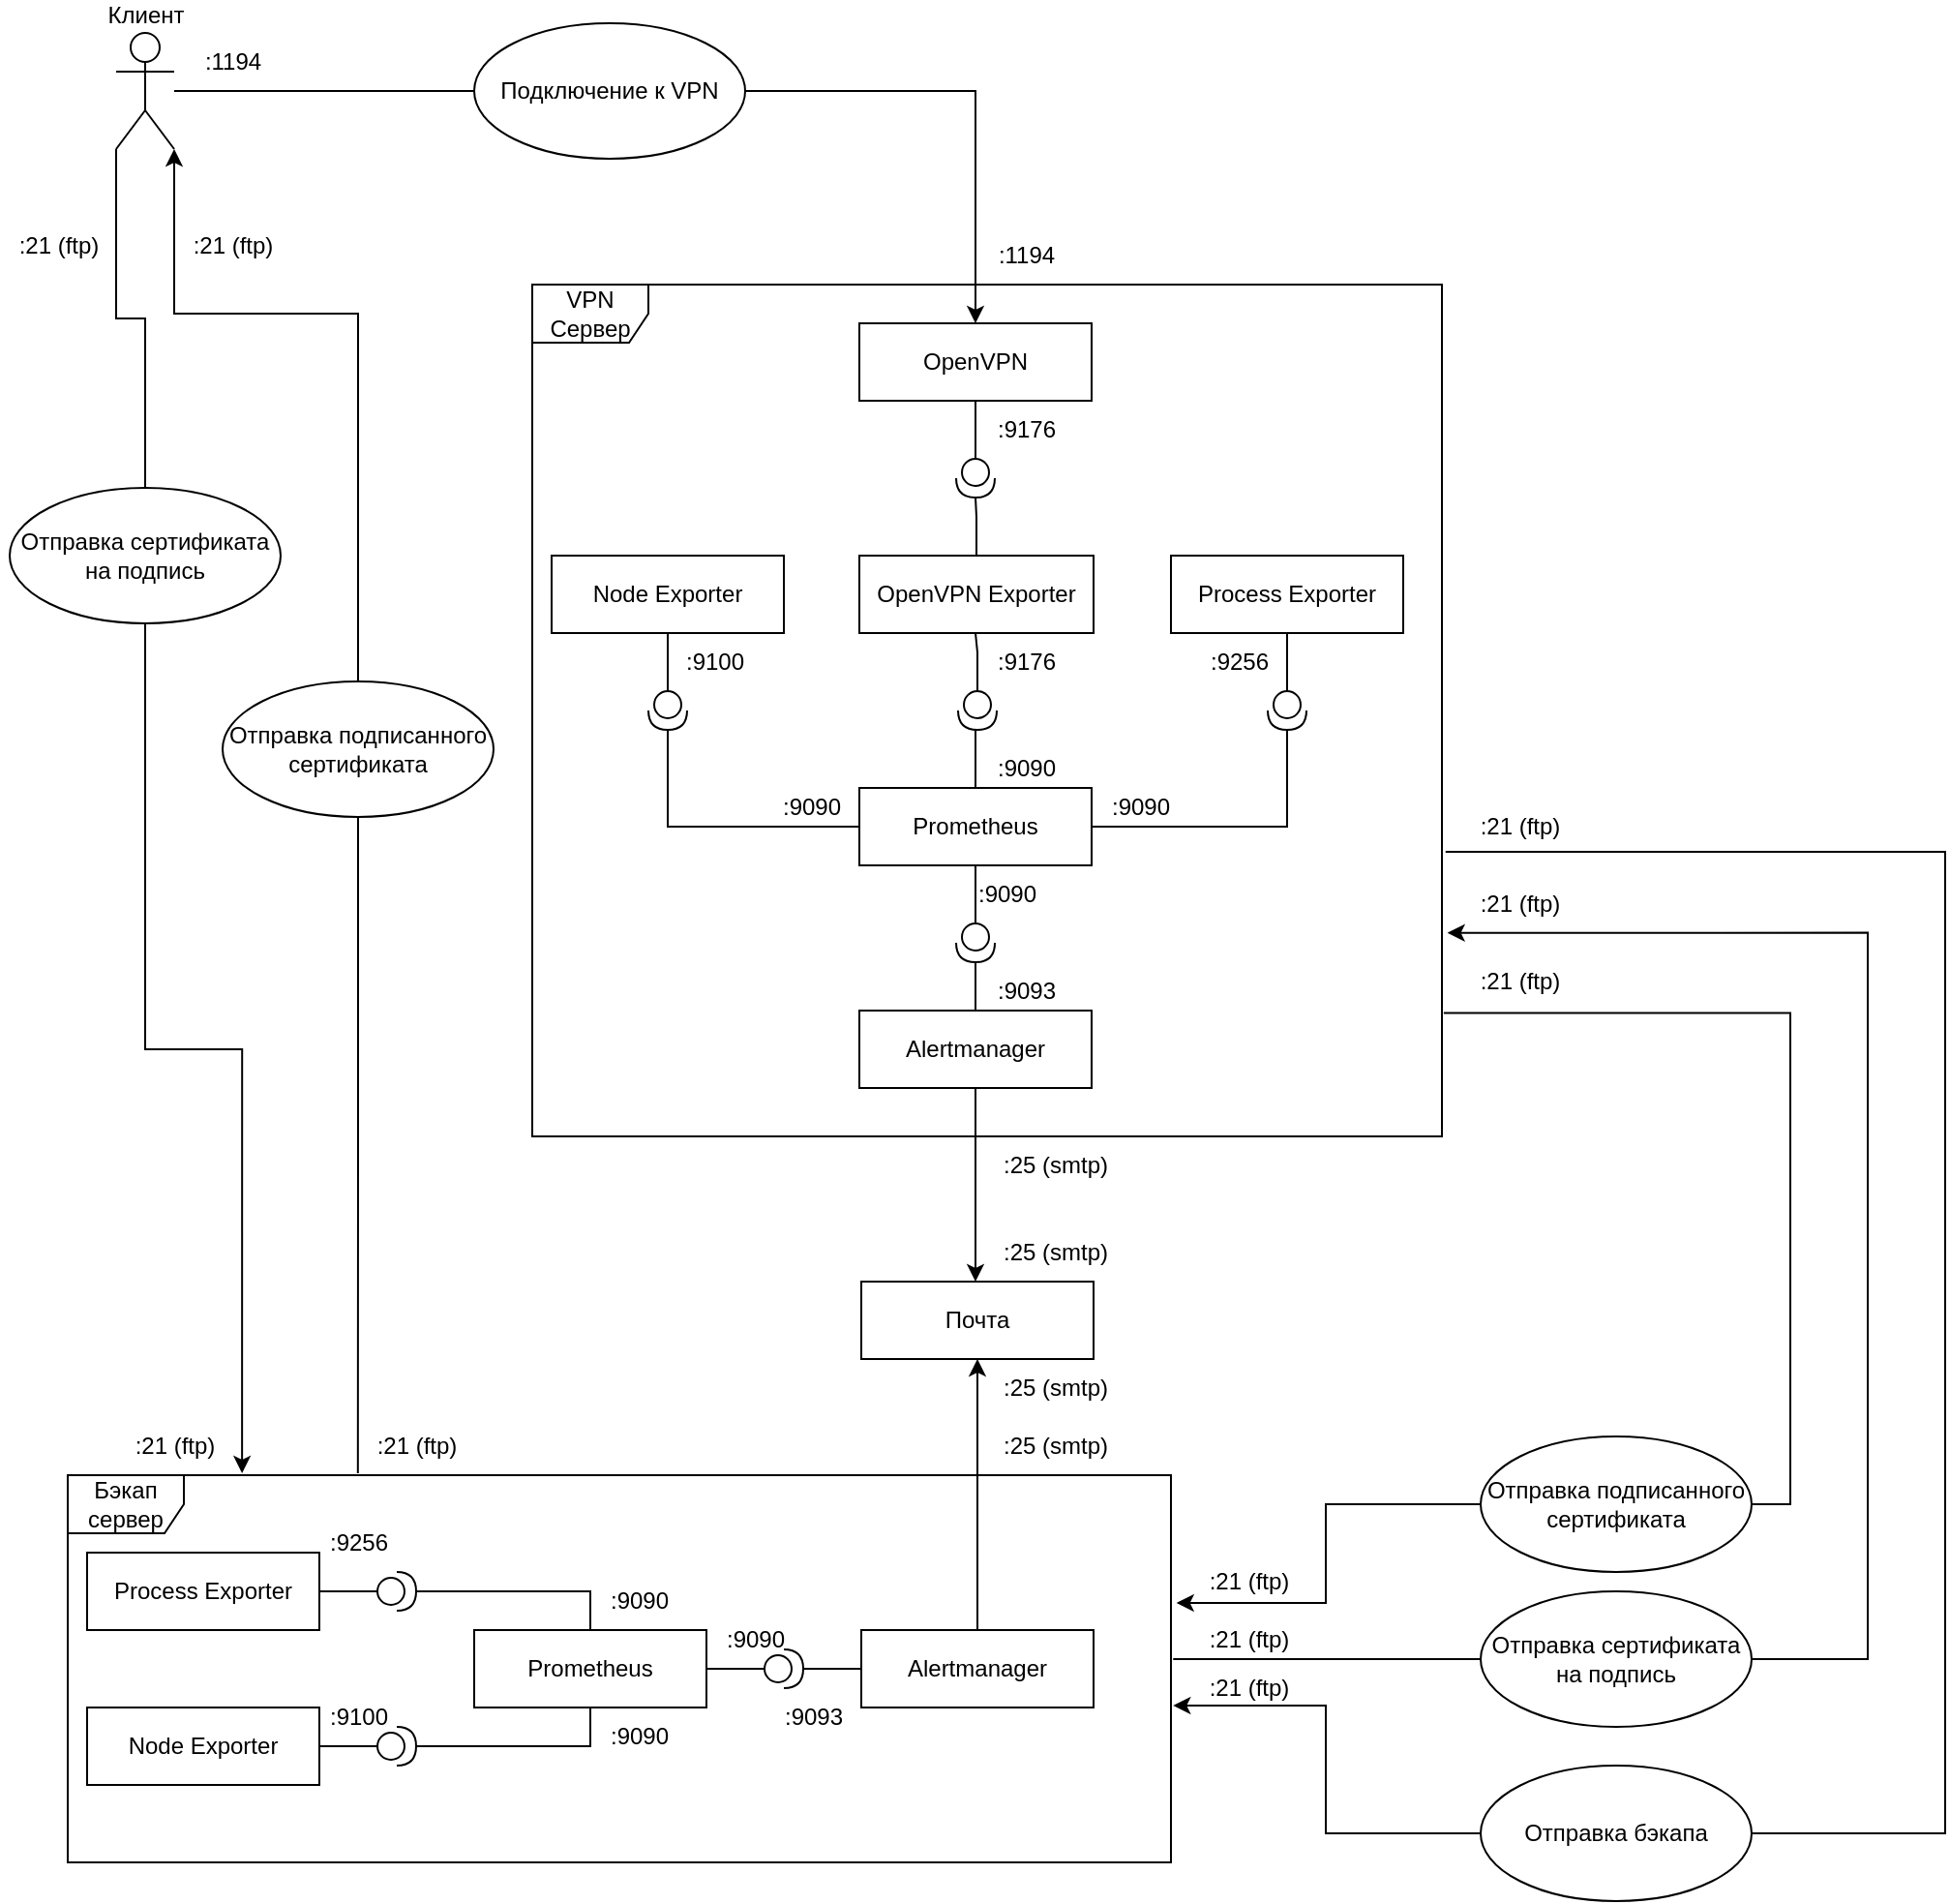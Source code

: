<mxfile version="21.6.9" type="device">
  <diagram name="Страница — 1" id="yNWUfJJ8LTPOQbsM7MR3">
    <mxGraphModel dx="2154" dy="766" grid="1" gridSize="10" guides="1" tooltips="1" connect="1" arrows="1" fold="1" page="1" pageScale="1" pageWidth="827" pageHeight="1169" math="0" shadow="0">
      <root>
        <mxCell id="0" />
        <mxCell id="1" parent="0" />
        <mxCell id="OZSJvVXzi8dcaExpxRom-4" value="OpenVPN" style="html=1;whiteSpace=wrap;" parent="1" vertex="1">
          <mxGeometry x="-356" y="195" width="120" height="40" as="geometry" />
        </mxCell>
        <mxCell id="OZSJvVXzi8dcaExpxRom-56" style="edgeStyle=orthogonalEdgeStyle;rounded=0;orthogonalLoop=1;jettySize=auto;html=1;" parent="1" source="OZSJvVXzi8dcaExpxRom-5" target="OZSJvVXzi8dcaExpxRom-14" edge="1">
          <mxGeometry relative="1" as="geometry">
            <Array as="points">
              <mxPoint x="-295" y="590" />
              <mxPoint x="-295" y="590" />
            </Array>
          </mxGeometry>
        </mxCell>
        <mxCell id="OZSJvVXzi8dcaExpxRom-5" value="Alertmanager" style="html=1;whiteSpace=wrap;" parent="1" vertex="1">
          <mxGeometry x="-356" y="550" width="120" height="40" as="geometry" />
        </mxCell>
        <mxCell id="OZSJvVXzi8dcaExpxRom-36" style="edgeStyle=orthogonalEdgeStyle;rounded=0;orthogonalLoop=1;jettySize=auto;html=1;entryX=1;entryY=0.5;entryDx=0;entryDy=0;entryPerimeter=0;endArrow=none;endFill=0;" parent="1" source="OZSJvVXzi8dcaExpxRom-6" target="OZSJvVXzi8dcaExpxRom-32" edge="1">
          <mxGeometry relative="1" as="geometry">
            <mxPoint x="-135" y="455" as="targetPoint" />
          </mxGeometry>
        </mxCell>
        <mxCell id="OZSJvVXzi8dcaExpxRom-40" style="edgeStyle=orthogonalEdgeStyle;rounded=0;orthogonalLoop=1;jettySize=auto;html=1;entryX=1;entryY=0.5;entryDx=0;entryDy=0;entryPerimeter=0;endArrow=none;endFill=0;" parent="1" source="OZSJvVXzi8dcaExpxRom-6" target="OZSJvVXzi8dcaExpxRom-31" edge="1">
          <mxGeometry relative="1" as="geometry">
            <mxPoint x="-455" y="455" as="targetPoint" />
          </mxGeometry>
        </mxCell>
        <mxCell id="OZSJvVXzi8dcaExpxRom-41" style="edgeStyle=orthogonalEdgeStyle;rounded=0;orthogonalLoop=1;jettySize=auto;html=1;entryX=0;entryY=0.5;entryDx=0;entryDy=0;entryPerimeter=0;endArrow=none;endFill=0;" parent="1" source="OZSJvVXzi8dcaExpxRom-6" target="OZSJvVXzi8dcaExpxRom-30" edge="1">
          <mxGeometry relative="1" as="geometry" />
        </mxCell>
        <mxCell id="OZSJvVXzi8dcaExpxRom-6" value="Prometheus" style="html=1;whiteSpace=wrap;" parent="1" vertex="1">
          <mxGeometry x="-356" y="435" width="120" height="40" as="geometry" />
        </mxCell>
        <mxCell id="OZSJvVXzi8dcaExpxRom-7" value="Node Exporter" style="html=1;whiteSpace=wrap;" parent="1" vertex="1">
          <mxGeometry x="-515" y="315" width="120" height="40" as="geometry" />
        </mxCell>
        <mxCell id="OZSJvVXzi8dcaExpxRom-8" value="Process Exporter" style="html=1;whiteSpace=wrap;" parent="1" vertex="1">
          <mxGeometry x="-195" y="315" width="120" height="40" as="geometry" />
        </mxCell>
        <mxCell id="OZSJvVXzi8dcaExpxRom-55" style="edgeStyle=orthogonalEdgeStyle;rounded=0;orthogonalLoop=1;jettySize=auto;html=1;entryX=1;entryY=0.5;entryDx=0;entryDy=0;entryPerimeter=0;endArrow=none;endFill=0;" parent="1" source="OZSJvVXzi8dcaExpxRom-9" target="OZSJvVXzi8dcaExpxRom-24" edge="1">
          <mxGeometry relative="1" as="geometry" />
        </mxCell>
        <mxCell id="OZSJvVXzi8dcaExpxRom-9" value="OpenVPN Exporter" style="html=1;whiteSpace=wrap;" parent="1" vertex="1">
          <mxGeometry x="-356" y="315" width="121" height="40" as="geometry" />
        </mxCell>
        <mxCell id="OZSJvVXzi8dcaExpxRom-14" value="Почта" style="html=1;whiteSpace=wrap;" parent="1" vertex="1">
          <mxGeometry x="-355" y="690" width="120" height="40" as="geometry" />
        </mxCell>
        <mxCell id="OZSJvVXzi8dcaExpxRom-27" value="" style="edgeStyle=orthogonalEdgeStyle;rounded=0;orthogonalLoop=1;jettySize=auto;html=1;entryX=0.5;entryY=1;entryDx=0;entryDy=0;endArrow=none;endFill=0;" parent="1" source="OZSJvVXzi8dcaExpxRom-24" target="OZSJvVXzi8dcaExpxRom-4" edge="1">
          <mxGeometry relative="1" as="geometry">
            <mxPoint x="-145" y="235" as="targetPoint" />
          </mxGeometry>
        </mxCell>
        <mxCell id="OZSJvVXzi8dcaExpxRom-24" value="" style="shape=providedRequiredInterface;html=1;verticalLabelPosition=bottom;sketch=0;direction=south;" parent="1" vertex="1">
          <mxGeometry x="-306" y="265" width="20" height="20" as="geometry" />
        </mxCell>
        <mxCell id="OZSJvVXzi8dcaExpxRom-34" value="" style="edgeStyle=orthogonalEdgeStyle;rounded=0;orthogonalLoop=1;jettySize=auto;html=1;endArrow=none;endFill=0;" parent="1" source="OZSJvVXzi8dcaExpxRom-28" edge="1">
          <mxGeometry relative="1" as="geometry">
            <mxPoint x="-296" y="355" as="targetPoint" />
          </mxGeometry>
        </mxCell>
        <mxCell id="OZSJvVXzi8dcaExpxRom-35" value="" style="edgeStyle=orthogonalEdgeStyle;rounded=0;orthogonalLoop=1;jettySize=auto;html=1;endArrow=none;endFill=0;" parent="1" source="OZSJvVXzi8dcaExpxRom-28" edge="1">
          <mxGeometry relative="1" as="geometry">
            <mxPoint x="-296" y="435" as="targetPoint" />
            <Array as="points">
              <mxPoint x="-296" y="405" />
              <mxPoint x="-296" y="405" />
            </Array>
          </mxGeometry>
        </mxCell>
        <mxCell id="OZSJvVXzi8dcaExpxRom-28" value="" style="shape=providedRequiredInterface;html=1;verticalLabelPosition=bottom;sketch=0;direction=south;" parent="1" vertex="1">
          <mxGeometry x="-305" y="385" width="20" height="20" as="geometry" />
        </mxCell>
        <mxCell id="OZSJvVXzi8dcaExpxRom-48" style="edgeStyle=orthogonalEdgeStyle;rounded=0;orthogonalLoop=1;jettySize=auto;html=1;entryX=0.5;entryY=0;entryDx=0;entryDy=0;endArrow=none;endFill=0;" parent="1" source="OZSJvVXzi8dcaExpxRom-30" target="OZSJvVXzi8dcaExpxRom-5" edge="1">
          <mxGeometry relative="1" as="geometry">
            <mxPoint x="-145" y="545" as="targetPoint" />
            <Array as="points">
              <mxPoint x="-295" y="525" />
              <mxPoint x="-295" y="525" />
            </Array>
          </mxGeometry>
        </mxCell>
        <mxCell id="OZSJvVXzi8dcaExpxRom-30" value="" style="shape=providedRequiredInterface;html=1;verticalLabelPosition=bottom;sketch=0;direction=south;" parent="1" vertex="1">
          <mxGeometry x="-306" y="505" width="20" height="20" as="geometry" />
        </mxCell>
        <mxCell id="OZSJvVXzi8dcaExpxRom-38" style="edgeStyle=orthogonalEdgeStyle;rounded=0;orthogonalLoop=1;jettySize=auto;html=1;entryX=0.5;entryY=1;entryDx=0;entryDy=0;endArrow=none;endFill=0;" parent="1" source="OZSJvVXzi8dcaExpxRom-31" target="OZSJvVXzi8dcaExpxRom-7" edge="1">
          <mxGeometry relative="1" as="geometry" />
        </mxCell>
        <mxCell id="OZSJvVXzi8dcaExpxRom-31" value="" style="shape=providedRequiredInterface;html=1;verticalLabelPosition=bottom;sketch=0;direction=south;" parent="1" vertex="1">
          <mxGeometry x="-465" y="385" width="20" height="20" as="geometry" />
        </mxCell>
        <mxCell id="OZSJvVXzi8dcaExpxRom-37" style="edgeStyle=orthogonalEdgeStyle;rounded=0;orthogonalLoop=1;jettySize=auto;html=1;entryX=0.5;entryY=1;entryDx=0;entryDy=0;endArrow=none;endFill=0;" parent="1" source="OZSJvVXzi8dcaExpxRom-32" target="OZSJvVXzi8dcaExpxRom-8" edge="1">
          <mxGeometry relative="1" as="geometry" />
        </mxCell>
        <mxCell id="OZSJvVXzi8dcaExpxRom-32" value="" style="shape=providedRequiredInterface;html=1;verticalLabelPosition=bottom;sketch=0;direction=south;" parent="1" vertex="1">
          <mxGeometry x="-145" y="385" width="20" height="20" as="geometry" />
        </mxCell>
        <mxCell id="OZSJvVXzi8dcaExpxRom-49" value="VPN Сервер" style="shape=umlFrame;whiteSpace=wrap;html=1;pointerEvents=0;" parent="1" vertex="1">
          <mxGeometry x="-525" y="175" width="470" height="440" as="geometry" />
        </mxCell>
        <mxCell id="OZSJvVXzi8dcaExpxRom-99" style="edgeStyle=orthogonalEdgeStyle;rounded=0;orthogonalLoop=1;jettySize=auto;html=1;entryX=0;entryY=0.5;entryDx=0;entryDy=0;endArrow=none;endFill=0;" parent="1" source="OZSJvVXzi8dcaExpxRom-50" target="OZSJvVXzi8dcaExpxRom-96" edge="1">
          <mxGeometry relative="1" as="geometry" />
        </mxCell>
        <mxCell id="OZSJvVXzi8dcaExpxRom-50" value="Клиент" style="shape=umlActor;verticalLabelPosition=top;verticalAlign=bottom;html=1;direction=east;labelPosition=center;align=center;" parent="1" vertex="1">
          <mxGeometry x="-740" y="45" width="30" height="60" as="geometry" />
        </mxCell>
        <mxCell id="OZSJvVXzi8dcaExpxRom-82" style="edgeStyle=orthogonalEdgeStyle;rounded=0;orthogonalLoop=1;jettySize=auto;html=1;entryX=0.5;entryY=1;entryDx=0;entryDy=0;" parent="1" source="OZSJvVXzi8dcaExpxRom-57" target="OZSJvVXzi8dcaExpxRom-14" edge="1">
          <mxGeometry relative="1" as="geometry" />
        </mxCell>
        <mxCell id="OZSJvVXzi8dcaExpxRom-57" value="Alertmanager" style="html=1;whiteSpace=wrap;" parent="1" vertex="1">
          <mxGeometry x="-355" y="870" width="120" height="40" as="geometry" />
        </mxCell>
        <mxCell id="OZSJvVXzi8dcaExpxRom-59" style="edgeStyle=orthogonalEdgeStyle;rounded=0;orthogonalLoop=1;jettySize=auto;html=1;entryX=1;entryY=0.5;entryDx=0;entryDy=0;entryPerimeter=0;endArrow=none;endFill=0;" parent="1" source="OZSJvVXzi8dcaExpxRom-61" target="OZSJvVXzi8dcaExpxRom-68" edge="1">
          <mxGeometry relative="1" as="geometry">
            <mxPoint x="-695" y="900" as="targetPoint" />
            <Array as="points">
              <mxPoint x="-495" y="850" />
            </Array>
          </mxGeometry>
        </mxCell>
        <mxCell id="OZSJvVXzi8dcaExpxRom-61" value="Prometheus" style="html=1;whiteSpace=wrap;" parent="1" vertex="1">
          <mxGeometry x="-555" y="870" width="120" height="40" as="geometry" />
        </mxCell>
        <mxCell id="OZSJvVXzi8dcaExpxRom-67" style="edgeStyle=orthogonalEdgeStyle;rounded=0;orthogonalLoop=1;jettySize=auto;html=1;entryX=1;entryY=0.5;entryDx=0;entryDy=0;endArrow=none;endFill=0;" parent="1" source="OZSJvVXzi8dcaExpxRom-68" target="OZSJvVXzi8dcaExpxRom-72" edge="1">
          <mxGeometry relative="1" as="geometry">
            <mxPoint x="-695" y="800" as="targetPoint" />
            <Array as="points">
              <mxPoint x="-615" y="850" />
              <mxPoint x="-615" y="850" />
            </Array>
          </mxGeometry>
        </mxCell>
        <mxCell id="OZSJvVXzi8dcaExpxRom-68" value="" style="shape=providedRequiredInterface;html=1;verticalLabelPosition=bottom;sketch=0;direction=east;" parent="1" vertex="1">
          <mxGeometry x="-605" y="840" width="20" height="20" as="geometry" />
        </mxCell>
        <mxCell id="OZSJvVXzi8dcaExpxRom-74" style="edgeStyle=orthogonalEdgeStyle;rounded=0;orthogonalLoop=1;jettySize=auto;html=1;entryX=0.5;entryY=1;entryDx=0;entryDy=0;endArrow=none;endFill=0;" parent="1" source="OZSJvVXzi8dcaExpxRom-70" target="OZSJvVXzi8dcaExpxRom-61" edge="1">
          <mxGeometry relative="1" as="geometry">
            <mxPoint x="-495" y="930" as="targetPoint" />
          </mxGeometry>
        </mxCell>
        <mxCell id="OZSJvVXzi8dcaExpxRom-75" value="" style="edgeStyle=orthogonalEdgeStyle;rounded=0;orthogonalLoop=1;jettySize=auto;html=1;endArrow=none;endFill=0;" parent="1" source="OZSJvVXzi8dcaExpxRom-70" target="OZSJvVXzi8dcaExpxRom-71" edge="1">
          <mxGeometry relative="1" as="geometry" />
        </mxCell>
        <mxCell id="OZSJvVXzi8dcaExpxRom-70" value="" style="shape=providedRequiredInterface;html=1;verticalLabelPosition=bottom;sketch=0;direction=east;" parent="1" vertex="1">
          <mxGeometry x="-605" y="920" width="20" height="20" as="geometry" />
        </mxCell>
        <mxCell id="OZSJvVXzi8dcaExpxRom-71" value="Node Exporter" style="html=1;whiteSpace=wrap;" parent="1" vertex="1">
          <mxGeometry x="-755" y="910" width="120" height="40" as="geometry" />
        </mxCell>
        <mxCell id="OZSJvVXzi8dcaExpxRom-72" value="Process Exporter" style="html=1;whiteSpace=wrap;" parent="1" vertex="1">
          <mxGeometry x="-755" y="830" width="120" height="40" as="geometry" />
        </mxCell>
        <mxCell id="OZSJvVXzi8dcaExpxRom-77" value="" style="edgeStyle=orthogonalEdgeStyle;rounded=0;orthogonalLoop=1;jettySize=auto;html=1;endArrow=none;endFill=0;" parent="1" source="OZSJvVXzi8dcaExpxRom-76" target="OZSJvVXzi8dcaExpxRom-57" edge="1">
          <mxGeometry relative="1" as="geometry" />
        </mxCell>
        <mxCell id="OZSJvVXzi8dcaExpxRom-78" value="" style="edgeStyle=orthogonalEdgeStyle;rounded=0;orthogonalLoop=1;jettySize=auto;html=1;endArrow=none;endFill=0;" parent="1" source="OZSJvVXzi8dcaExpxRom-76" target="OZSJvVXzi8dcaExpxRom-61" edge="1">
          <mxGeometry relative="1" as="geometry" />
        </mxCell>
        <mxCell id="OZSJvVXzi8dcaExpxRom-76" value="" style="shape=providedRequiredInterface;html=1;verticalLabelPosition=bottom;sketch=0;" parent="1" vertex="1">
          <mxGeometry x="-405" y="880" width="20" height="20" as="geometry" />
        </mxCell>
        <mxCell id="OZSJvVXzi8dcaExpxRom-79" value="Бэкап сервер" style="shape=umlFrame;whiteSpace=wrap;html=1;pointerEvents=0;" parent="1" vertex="1">
          <mxGeometry x="-765" y="790" width="570" height="200" as="geometry" />
        </mxCell>
        <mxCell id="OZSJvVXzi8dcaExpxRom-89" style="edgeStyle=orthogonalEdgeStyle;rounded=0;orthogonalLoop=1;jettySize=auto;html=1;entryX=1.006;entryY=0.761;entryDx=0;entryDy=0;entryPerimeter=0;" parent="1" source="OZSJvVXzi8dcaExpxRom-80" target="OZSJvVXzi8dcaExpxRom-49" edge="1">
          <mxGeometry relative="1" as="geometry">
            <mxPoint x="165" y="510" as="targetPoint" />
            <Array as="points">
              <mxPoint x="165" y="885" />
              <mxPoint x="165" y="510" />
            </Array>
          </mxGeometry>
        </mxCell>
        <mxCell id="OZSJvVXzi8dcaExpxRom-92" style="edgeStyle=orthogonalEdgeStyle;rounded=0;orthogonalLoop=1;jettySize=auto;html=1;entryX=1.002;entryY=0.475;entryDx=0;entryDy=0;entryPerimeter=0;endArrow=none;endFill=0;" parent="1" source="OZSJvVXzi8dcaExpxRom-80" target="OZSJvVXzi8dcaExpxRom-79" edge="1">
          <mxGeometry relative="1" as="geometry" />
        </mxCell>
        <mxCell id="OZSJvVXzi8dcaExpxRom-80" value="Отправка сертификата на подпись" style="ellipse;whiteSpace=wrap;html=1;" parent="1" vertex="1">
          <mxGeometry x="-35" y="850" width="140" height="70" as="geometry" />
        </mxCell>
        <mxCell id="OZSJvVXzi8dcaExpxRom-90" style="edgeStyle=orthogonalEdgeStyle;rounded=0;orthogonalLoop=1;jettySize=auto;html=1;entryX=1.004;entryY=0.666;entryDx=0;entryDy=0;entryPerimeter=0;endArrow=none;endFill=0;" parent="1" source="OZSJvVXzi8dcaExpxRom-81" target="OZSJvVXzi8dcaExpxRom-49" edge="1">
          <mxGeometry relative="1" as="geometry">
            <mxPoint x="205" y="470" as="targetPoint" />
            <Array as="points">
              <mxPoint x="205" y="975" />
              <mxPoint x="205" y="468" />
            </Array>
          </mxGeometry>
        </mxCell>
        <mxCell id="OZSJvVXzi8dcaExpxRom-93" style="edgeStyle=orthogonalEdgeStyle;rounded=0;orthogonalLoop=1;jettySize=auto;html=1;entryX=1.002;entryY=0.595;entryDx=0;entryDy=0;entryPerimeter=0;" parent="1" source="OZSJvVXzi8dcaExpxRom-81" target="OZSJvVXzi8dcaExpxRom-79" edge="1">
          <mxGeometry relative="1" as="geometry" />
        </mxCell>
        <mxCell id="OZSJvVXzi8dcaExpxRom-81" value="Отправка бэкапа" style="ellipse;whiteSpace=wrap;html=1;" parent="1" vertex="1">
          <mxGeometry x="-35" y="940" width="140" height="70" as="geometry" />
        </mxCell>
        <mxCell id="OZSJvVXzi8dcaExpxRom-88" style="edgeStyle=orthogonalEdgeStyle;rounded=0;orthogonalLoop=1;jettySize=auto;html=1;entryX=1.002;entryY=0.855;entryDx=0;entryDy=0;entryPerimeter=0;endArrow=none;endFill=0;" parent="1" source="OZSJvVXzi8dcaExpxRom-85" target="OZSJvVXzi8dcaExpxRom-49" edge="1">
          <mxGeometry relative="1" as="geometry">
            <mxPoint x="125" y="550" as="targetPoint" />
            <Array as="points">
              <mxPoint x="125" y="805" />
              <mxPoint x="125" y="551" />
            </Array>
          </mxGeometry>
        </mxCell>
        <mxCell id="OZSJvVXzi8dcaExpxRom-91" style="edgeStyle=orthogonalEdgeStyle;rounded=0;orthogonalLoop=1;jettySize=auto;html=1;entryX=1.005;entryY=0.33;entryDx=0;entryDy=0;entryPerimeter=0;" parent="1" source="OZSJvVXzi8dcaExpxRom-85" target="OZSJvVXzi8dcaExpxRom-79" edge="1">
          <mxGeometry relative="1" as="geometry" />
        </mxCell>
        <mxCell id="OZSJvVXzi8dcaExpxRom-85" value="Отправка подписанного сертификата" style="ellipse;whiteSpace=wrap;html=1;" parent="1" vertex="1">
          <mxGeometry x="-35" y="770" width="140" height="70" as="geometry" />
        </mxCell>
        <mxCell id="OZSJvVXzi8dcaExpxRom-101" style="edgeStyle=orthogonalEdgeStyle;rounded=0;orthogonalLoop=1;jettySize=auto;html=1;entryX=0.158;entryY=-0.005;entryDx=0;entryDy=0;entryPerimeter=0;" parent="1" source="OZSJvVXzi8dcaExpxRom-94" target="OZSJvVXzi8dcaExpxRom-79" edge="1">
          <mxGeometry relative="1" as="geometry" />
        </mxCell>
        <mxCell id="OZSJvVXzi8dcaExpxRom-107" style="edgeStyle=orthogonalEdgeStyle;rounded=0;orthogonalLoop=1;jettySize=auto;html=1;entryX=0;entryY=1;entryDx=0;entryDy=0;entryPerimeter=0;endArrow=none;endFill=0;" parent="1" source="OZSJvVXzi8dcaExpxRom-94" target="OZSJvVXzi8dcaExpxRom-50" edge="1">
          <mxGeometry relative="1" as="geometry" />
        </mxCell>
        <mxCell id="OZSJvVXzi8dcaExpxRom-94" value="Отправка сертификата на подпись" style="ellipse;whiteSpace=wrap;html=1;" parent="1" vertex="1">
          <mxGeometry x="-795" y="280" width="140" height="70" as="geometry" />
        </mxCell>
        <mxCell id="OZSJvVXzi8dcaExpxRom-104" style="edgeStyle=orthogonalEdgeStyle;rounded=0;orthogonalLoop=1;jettySize=auto;html=1;entryX=1;entryY=1;entryDx=0;entryDy=0;entryPerimeter=0;" parent="1" source="OZSJvVXzi8dcaExpxRom-95" target="OZSJvVXzi8dcaExpxRom-50" edge="1">
          <mxGeometry relative="1" as="geometry">
            <mxPoint x="-615" y="110" as="targetPoint" />
            <Array as="points">
              <mxPoint x="-615" y="190" />
              <mxPoint x="-710" y="190" />
            </Array>
          </mxGeometry>
        </mxCell>
        <mxCell id="OZSJvVXzi8dcaExpxRom-108" style="edgeStyle=orthogonalEdgeStyle;rounded=0;orthogonalLoop=1;jettySize=auto;html=1;entryX=0.263;entryY=-0.005;entryDx=0;entryDy=0;entryPerimeter=0;endArrow=none;endFill=0;" parent="1" source="OZSJvVXzi8dcaExpxRom-95" target="OZSJvVXzi8dcaExpxRom-79" edge="1">
          <mxGeometry relative="1" as="geometry">
            <Array as="points">
              <mxPoint x="-615" y="620" />
              <mxPoint x="-615" y="620" />
            </Array>
          </mxGeometry>
        </mxCell>
        <mxCell id="OZSJvVXzi8dcaExpxRom-95" value="Отправка подписанного сертификата" style="ellipse;whiteSpace=wrap;html=1;" parent="1" vertex="1">
          <mxGeometry x="-685" y="380" width="140" height="70" as="geometry" />
        </mxCell>
        <mxCell id="OZSJvVXzi8dcaExpxRom-100" style="edgeStyle=orthogonalEdgeStyle;rounded=0;orthogonalLoop=1;jettySize=auto;html=1;entryX=0.5;entryY=0;entryDx=0;entryDy=0;" parent="1" source="OZSJvVXzi8dcaExpxRom-96" target="OZSJvVXzi8dcaExpxRom-4" edge="1">
          <mxGeometry relative="1" as="geometry">
            <mxPoint x="-275" y="75" as="targetPoint" />
          </mxGeometry>
        </mxCell>
        <mxCell id="OZSJvVXzi8dcaExpxRom-96" value="Подключение к VPN" style="ellipse;whiteSpace=wrap;html=1;" parent="1" vertex="1">
          <mxGeometry x="-555" y="40" width="140" height="70" as="geometry" />
        </mxCell>
        <mxCell id="OZSJvVXzi8dcaExpxRom-109" value=":21 (ftp)" style="text;html=1;align=center;verticalAlign=middle;resizable=0;points=[];autosize=1;strokeColor=none;fillColor=none;" parent="1" vertex="1">
          <mxGeometry x="-45" y="440" width="60" height="30" as="geometry" />
        </mxCell>
        <mxCell id="OZSJvVXzi8dcaExpxRom-116" value=":21 (ftp)" style="text;html=1;align=center;verticalAlign=middle;resizable=0;points=[];autosize=1;strokeColor=none;fillColor=none;" parent="1" vertex="1">
          <mxGeometry x="-45" y="480" width="60" height="30" as="geometry" />
        </mxCell>
        <mxCell id="OZSJvVXzi8dcaExpxRom-117" value=":21 (ftp)" style="text;html=1;align=center;verticalAlign=middle;resizable=0;points=[];autosize=1;strokeColor=none;fillColor=none;" parent="1" vertex="1">
          <mxGeometry x="-45" y="520" width="60" height="30" as="geometry" />
        </mxCell>
        <mxCell id="OZSJvVXzi8dcaExpxRom-118" value=":21 (ftp)" style="text;html=1;align=center;verticalAlign=middle;resizable=0;points=[];autosize=1;strokeColor=none;fillColor=none;" parent="1" vertex="1">
          <mxGeometry x="-185" y="830" width="60" height="30" as="geometry" />
        </mxCell>
        <mxCell id="OZSJvVXzi8dcaExpxRom-119" value=":21 (ftp)" style="text;html=1;align=center;verticalAlign=middle;resizable=0;points=[];autosize=1;strokeColor=none;fillColor=none;" parent="1" vertex="1">
          <mxGeometry x="-185" y="860" width="60" height="30" as="geometry" />
        </mxCell>
        <mxCell id="OZSJvVXzi8dcaExpxRom-120" value=":21 (ftp)" style="text;html=1;align=center;verticalAlign=middle;resizable=0;points=[];autosize=1;strokeColor=none;fillColor=none;" parent="1" vertex="1">
          <mxGeometry x="-185" y="885" width="60" height="30" as="geometry" />
        </mxCell>
        <mxCell id="OZSJvVXzi8dcaExpxRom-121" value=":25 (smtp)" style="text;html=1;align=center;verticalAlign=middle;resizable=0;points=[];autosize=1;strokeColor=none;fillColor=none;" parent="1" vertex="1">
          <mxGeometry x="-295" y="760" width="80" height="30" as="geometry" />
        </mxCell>
        <mxCell id="OZSJvVXzi8dcaExpxRom-122" value=":25 (smtp)" style="text;html=1;align=center;verticalAlign=middle;resizable=0;points=[];autosize=1;strokeColor=none;fillColor=none;" parent="1" vertex="1">
          <mxGeometry x="-295" y="615" width="80" height="30" as="geometry" />
        </mxCell>
        <mxCell id="OZSJvVXzi8dcaExpxRom-123" value=":25 (smtp)" style="text;html=1;align=center;verticalAlign=middle;resizable=0;points=[];autosize=1;strokeColor=none;fillColor=none;" parent="1" vertex="1">
          <mxGeometry x="-295" y="660" width="80" height="30" as="geometry" />
        </mxCell>
        <mxCell id="OZSJvVXzi8dcaExpxRom-124" value=":25 (smtp)" style="text;html=1;align=center;verticalAlign=middle;resizable=0;points=[];autosize=1;strokeColor=none;fillColor=none;" parent="1" vertex="1">
          <mxGeometry x="-295" y="730" width="80" height="30" as="geometry" />
        </mxCell>
        <mxCell id="OZSJvVXzi8dcaExpxRom-125" value=":21 (ftp)" style="text;html=1;align=center;verticalAlign=middle;resizable=0;points=[];autosize=1;strokeColor=none;fillColor=none;" parent="1" vertex="1">
          <mxGeometry x="-615" y="760" width="60" height="30" as="geometry" />
        </mxCell>
        <mxCell id="OZSJvVXzi8dcaExpxRom-126" value=":21 (ftp)" style="text;html=1;align=center;verticalAlign=middle;resizable=0;points=[];autosize=1;strokeColor=none;fillColor=none;" parent="1" vertex="1">
          <mxGeometry x="-740" y="760" width="60" height="30" as="geometry" />
        </mxCell>
        <mxCell id="OZSJvVXzi8dcaExpxRom-127" value=":21 (ftp)" style="text;html=1;align=center;verticalAlign=middle;resizable=0;points=[];autosize=1;strokeColor=none;fillColor=none;" parent="1" vertex="1">
          <mxGeometry x="-710" y="140" width="60" height="30" as="geometry" />
        </mxCell>
        <mxCell id="OZSJvVXzi8dcaExpxRom-128" value=":21 (ftp)" style="text;html=1;align=center;verticalAlign=middle;resizable=0;points=[];autosize=1;strokeColor=none;fillColor=none;" parent="1" vertex="1">
          <mxGeometry x="-800" y="140" width="60" height="30" as="geometry" />
        </mxCell>
        <mxCell id="OZSJvVXzi8dcaExpxRom-129" value=":1194" style="text;html=1;align=center;verticalAlign=middle;resizable=0;points=[];autosize=1;strokeColor=none;fillColor=none;" parent="1" vertex="1">
          <mxGeometry x="-295" y="145" width="50" height="30" as="geometry" />
        </mxCell>
        <mxCell id="OZSJvVXzi8dcaExpxRom-130" value=":1194" style="text;html=1;align=center;verticalAlign=middle;resizable=0;points=[];autosize=1;strokeColor=none;fillColor=none;" parent="1" vertex="1">
          <mxGeometry x="-705" y="45" width="50" height="30" as="geometry" />
        </mxCell>
        <mxCell id="L-NoEzx3Po57Xrxkttnf-1" value=":9176" style="text;html=1;align=center;verticalAlign=middle;resizable=0;points=[];autosize=1;strokeColor=none;fillColor=none;" vertex="1" parent="1">
          <mxGeometry x="-295" y="355" width="50" height="30" as="geometry" />
        </mxCell>
        <mxCell id="L-NoEzx3Po57Xrxkttnf-2" value=":9176" style="text;html=1;align=center;verticalAlign=middle;resizable=0;points=[];autosize=1;strokeColor=none;fillColor=none;" vertex="1" parent="1">
          <mxGeometry x="-295" y="235" width="50" height="30" as="geometry" />
        </mxCell>
        <mxCell id="L-NoEzx3Po57Xrxkttnf-3" value=":9256" style="text;html=1;align=center;verticalAlign=middle;resizable=0;points=[];autosize=1;strokeColor=none;fillColor=none;" vertex="1" parent="1">
          <mxGeometry x="-185" y="355" width="50" height="30" as="geometry" />
        </mxCell>
        <mxCell id="L-NoEzx3Po57Xrxkttnf-6" value=":9100" style="text;html=1;align=center;verticalAlign=middle;resizable=0;points=[];autosize=1;strokeColor=none;fillColor=none;" vertex="1" parent="1">
          <mxGeometry x="-456" y="355" width="50" height="30" as="geometry" />
        </mxCell>
        <mxCell id="L-NoEzx3Po57Xrxkttnf-7" value=":9100" style="text;html=1;align=center;verticalAlign=middle;resizable=0;points=[];autosize=1;strokeColor=none;fillColor=none;" vertex="1" parent="1">
          <mxGeometry x="-640" y="900" width="50" height="30" as="geometry" />
        </mxCell>
        <mxCell id="L-NoEzx3Po57Xrxkttnf-8" value=":9256" style="text;html=1;align=center;verticalAlign=middle;resizable=0;points=[];autosize=1;strokeColor=none;fillColor=none;" vertex="1" parent="1">
          <mxGeometry x="-640" y="810" width="50" height="30" as="geometry" />
        </mxCell>
        <mxCell id="L-NoEzx3Po57Xrxkttnf-9" value=":9090" style="text;html=1;align=center;verticalAlign=middle;resizable=0;points=[];autosize=1;strokeColor=none;fillColor=none;" vertex="1" parent="1">
          <mxGeometry x="-236" y="430" width="50" height="30" as="geometry" />
        </mxCell>
        <mxCell id="L-NoEzx3Po57Xrxkttnf-11" value=":9090" style="text;html=1;align=center;verticalAlign=middle;resizable=0;points=[];autosize=1;strokeColor=none;fillColor=none;" vertex="1" parent="1">
          <mxGeometry x="-295" y="410" width="50" height="30" as="geometry" />
        </mxCell>
        <mxCell id="L-NoEzx3Po57Xrxkttnf-12" value=":9090" style="text;html=1;align=center;verticalAlign=middle;resizable=0;points=[];autosize=1;strokeColor=none;fillColor=none;" vertex="1" parent="1">
          <mxGeometry x="-406" y="430" width="50" height="30" as="geometry" />
        </mxCell>
        <mxCell id="L-NoEzx3Po57Xrxkttnf-13" value=":9090" style="text;html=1;align=center;verticalAlign=middle;resizable=0;points=[];autosize=1;strokeColor=none;fillColor=none;" vertex="1" parent="1">
          <mxGeometry x="-495" y="840" width="50" height="30" as="geometry" />
        </mxCell>
        <mxCell id="L-NoEzx3Po57Xrxkttnf-14" value=":9090" style="text;html=1;align=center;verticalAlign=middle;resizable=0;points=[];autosize=1;strokeColor=none;fillColor=none;" vertex="1" parent="1">
          <mxGeometry x="-495" y="910" width="50" height="30" as="geometry" />
        </mxCell>
        <mxCell id="L-NoEzx3Po57Xrxkttnf-16" value=":9090" style="text;html=1;align=center;verticalAlign=middle;resizable=0;points=[];autosize=1;strokeColor=none;fillColor=none;" vertex="1" parent="1">
          <mxGeometry x="-435" y="860" width="50" height="30" as="geometry" />
        </mxCell>
        <mxCell id="L-NoEzx3Po57Xrxkttnf-17" value=":9090" style="text;html=1;align=center;verticalAlign=middle;resizable=0;points=[];autosize=1;strokeColor=none;fillColor=none;" vertex="1" parent="1">
          <mxGeometry x="-305" y="475" width="50" height="30" as="geometry" />
        </mxCell>
        <mxCell id="L-NoEzx3Po57Xrxkttnf-18" value=":9093" style="text;html=1;align=center;verticalAlign=middle;resizable=0;points=[];autosize=1;strokeColor=none;fillColor=none;" vertex="1" parent="1">
          <mxGeometry x="-295" y="525" width="50" height="30" as="geometry" />
        </mxCell>
        <mxCell id="L-NoEzx3Po57Xrxkttnf-19" value=":9093" style="text;html=1;align=center;verticalAlign=middle;resizable=0;points=[];autosize=1;strokeColor=none;fillColor=none;" vertex="1" parent="1">
          <mxGeometry x="-405" y="900" width="50" height="30" as="geometry" />
        </mxCell>
      </root>
    </mxGraphModel>
  </diagram>
</mxfile>
